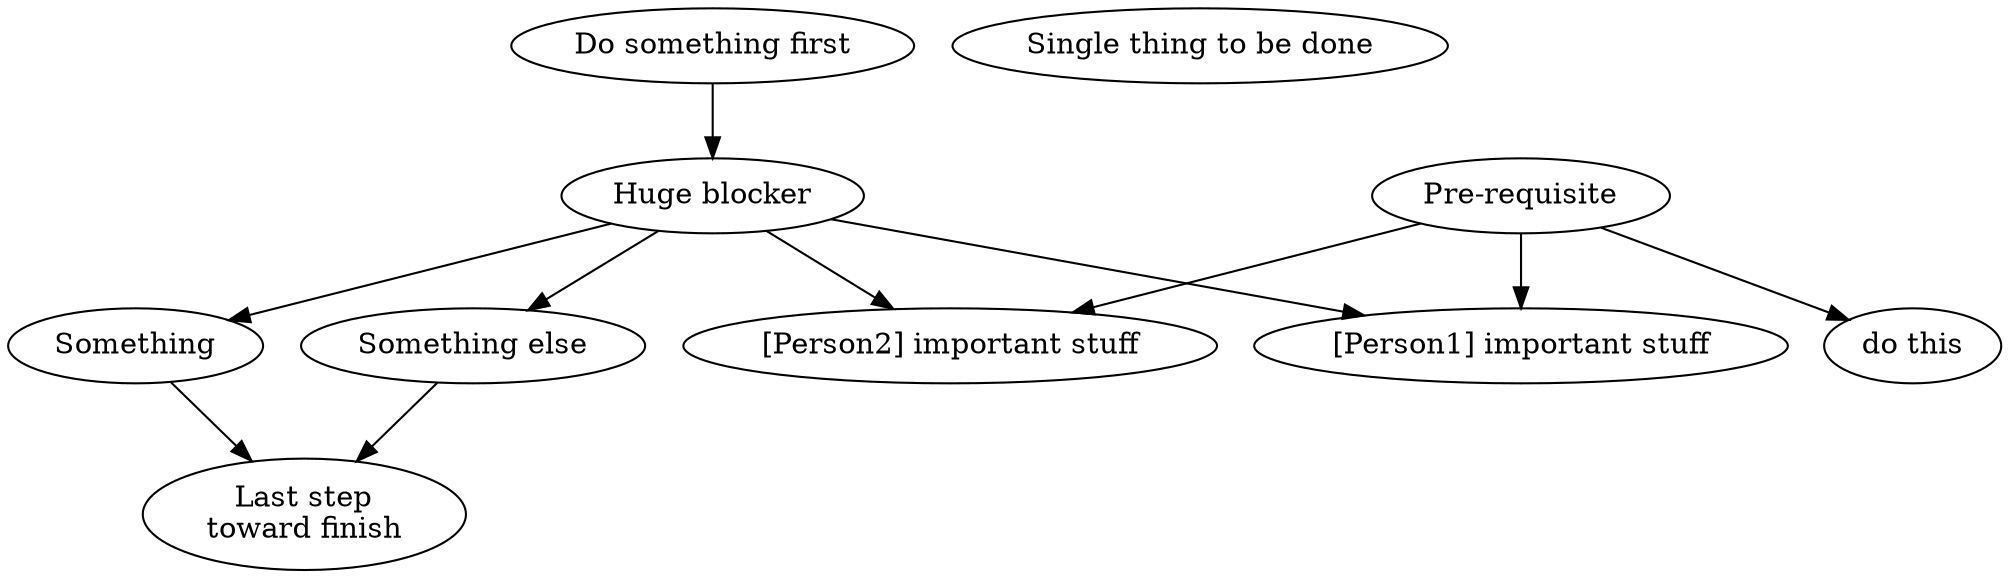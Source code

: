 digraph {
"Do something first" -> "Huge blocker";
"Last step\ntoward finish";
"Something" -> "Last step\ntoward finish";
"Something else" -> "Last step\ntoward finish";
"do this";
"[Person1] important stuff";
"[Person2] important stuff";
"Pre-requisite" -> "[Person2] important stuff";
"Pre-requisite" -> "[Person1] important stuff";
"Pre-requisite" -> "do this";
"Huge blocker" -> "Something else";
"Huge blocker" -> "Something";
"Huge blocker" -> "[Person1] important stuff";
"Huge blocker" -> "[Person2] important stuff";
"Single thing to be done";
}
